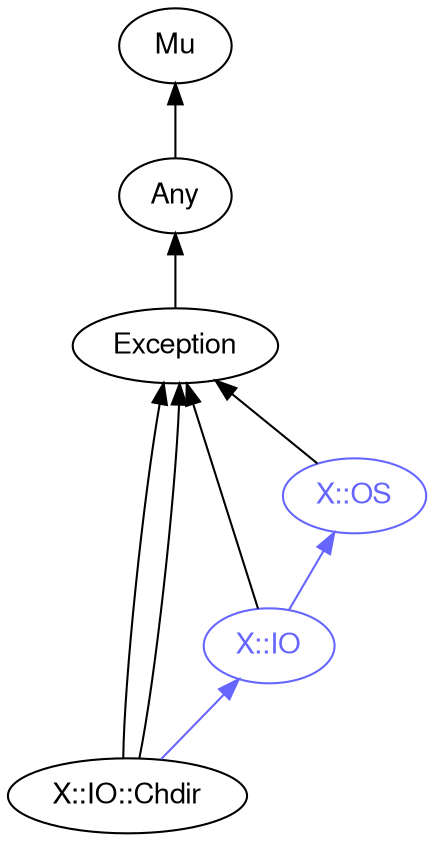digraph "perl6-type-graph" {
    rankdir=BT;
    splines=polyline;
    overlap=false; 
    // Types
    "X::IO::Chdir" [color="#000000", fontcolor="#000000", href="/type/X::IO::Chdir", fontname="FreeSans"];
    "Mu" [color="#000000", fontcolor="#000000", href="/type/Mu", fontname="FreeSans"];
    "Any" [color="#000000", fontcolor="#000000", href="/type/Any", fontname="FreeSans"];
    "Exception" [color="#000000", fontcolor="#000000", href="/type/Exception", fontname="FreeSans"];
    "X::OS" [color="#6666FF", fontcolor="#6666FF", href="/type/X::OS", fontname="FreeSans"];
    "X::IO" [color="#6666FF", fontcolor="#6666FF", href="/type/X::IO", fontname="FreeSans"];

    // Superclasses
    "X::IO::Chdir" -> "Exception" [color="#000000"];
    "X::IO::Chdir" -> "Exception" [color="#000000"];
    "Any" -> "Mu" [color="#000000"];
    "Exception" -> "Any" [color="#000000"];
    "X::OS" -> "Exception" [color="#000000"];
    "X::IO" -> "Exception" [color="#000000"];

    // Roles
    "X::IO::Chdir" -> "X::IO" [color="#6666FF"];
    "X::IO" -> "X::OS" [color="#6666FF"];
}
